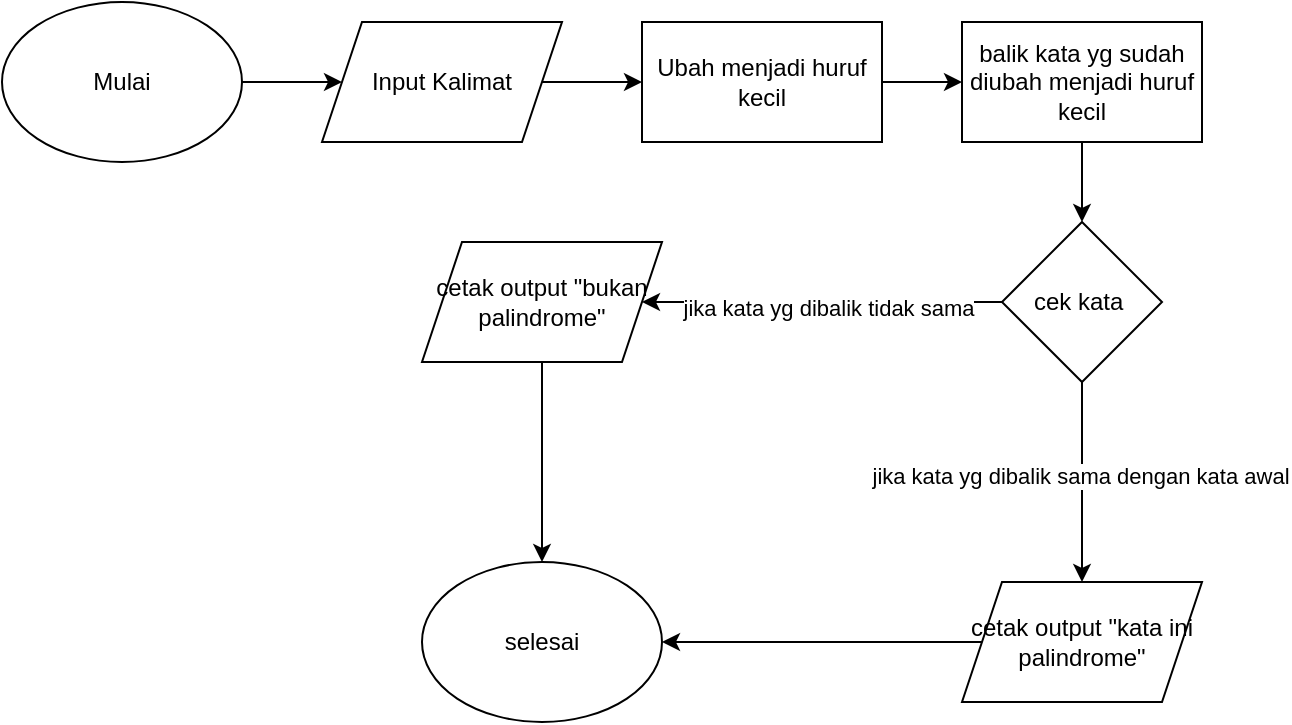 <mxfile version="21.5.2" type="device">
  <diagram name="Page-1" id="iglrZz8r0JFHFEN3IPCb">
    <mxGraphModel dx="794" dy="509" grid="1" gridSize="10" guides="1" tooltips="1" connect="1" arrows="1" fold="1" page="1" pageScale="1" pageWidth="850" pageHeight="1100" math="0" shadow="0">
      <root>
        <mxCell id="0" />
        <mxCell id="1" parent="0" />
        <mxCell id="A4MeT4V4dEhSNgnd6LLy-5" style="edgeStyle=orthogonalEdgeStyle;rounded=0;orthogonalLoop=1;jettySize=auto;html=1;exitX=1;exitY=0.5;exitDx=0;exitDy=0;" edge="1" parent="1" source="A4MeT4V4dEhSNgnd6LLy-3" target="A4MeT4V4dEhSNgnd6LLy-4">
          <mxGeometry relative="1" as="geometry" />
        </mxCell>
        <mxCell id="A4MeT4V4dEhSNgnd6LLy-3" value="Mulai" style="ellipse;whiteSpace=wrap;html=1;" vertex="1" parent="1">
          <mxGeometry x="30" y="70" width="120" height="80" as="geometry" />
        </mxCell>
        <mxCell id="A4MeT4V4dEhSNgnd6LLy-7" style="edgeStyle=orthogonalEdgeStyle;rounded=0;orthogonalLoop=1;jettySize=auto;html=1;exitX=1;exitY=0.5;exitDx=0;exitDy=0;entryX=0;entryY=0.5;entryDx=0;entryDy=0;" edge="1" parent="1" source="A4MeT4V4dEhSNgnd6LLy-4" target="A4MeT4V4dEhSNgnd6LLy-6">
          <mxGeometry relative="1" as="geometry" />
        </mxCell>
        <mxCell id="A4MeT4V4dEhSNgnd6LLy-4" value="Input Kalimat" style="shape=parallelogram;perimeter=parallelogramPerimeter;whiteSpace=wrap;html=1;fixedSize=1;" vertex="1" parent="1">
          <mxGeometry x="190" y="80" width="120" height="60" as="geometry" />
        </mxCell>
        <mxCell id="A4MeT4V4dEhSNgnd6LLy-9" style="edgeStyle=orthogonalEdgeStyle;rounded=0;orthogonalLoop=1;jettySize=auto;html=1;exitX=1;exitY=0.5;exitDx=0;exitDy=0;entryX=0;entryY=0.5;entryDx=0;entryDy=0;" edge="1" parent="1" source="A4MeT4V4dEhSNgnd6LLy-6" target="A4MeT4V4dEhSNgnd6LLy-8">
          <mxGeometry relative="1" as="geometry" />
        </mxCell>
        <mxCell id="A4MeT4V4dEhSNgnd6LLy-6" value="Ubah menjadi huruf kecil" style="rounded=0;whiteSpace=wrap;html=1;" vertex="1" parent="1">
          <mxGeometry x="350" y="80" width="120" height="60" as="geometry" />
        </mxCell>
        <mxCell id="A4MeT4V4dEhSNgnd6LLy-11" style="edgeStyle=orthogonalEdgeStyle;rounded=0;orthogonalLoop=1;jettySize=auto;html=1;exitX=0.5;exitY=1;exitDx=0;exitDy=0;entryX=0.5;entryY=0;entryDx=0;entryDy=0;" edge="1" parent="1" source="A4MeT4V4dEhSNgnd6LLy-8" target="A4MeT4V4dEhSNgnd6LLy-10">
          <mxGeometry relative="1" as="geometry" />
        </mxCell>
        <mxCell id="A4MeT4V4dEhSNgnd6LLy-8" value="balik kata yg sudah diubah menjadi huruf kecil" style="rounded=0;whiteSpace=wrap;html=1;" vertex="1" parent="1">
          <mxGeometry x="510" y="80" width="120" height="60" as="geometry" />
        </mxCell>
        <mxCell id="A4MeT4V4dEhSNgnd6LLy-14" style="edgeStyle=orthogonalEdgeStyle;rounded=0;orthogonalLoop=1;jettySize=auto;html=1;exitX=0.5;exitY=1;exitDx=0;exitDy=0;entryX=0.5;entryY=0;entryDx=0;entryDy=0;" edge="1" parent="1" source="A4MeT4V4dEhSNgnd6LLy-10" target="A4MeT4V4dEhSNgnd6LLy-12">
          <mxGeometry relative="1" as="geometry" />
        </mxCell>
        <mxCell id="A4MeT4V4dEhSNgnd6LLy-15" value="jika kata yg dibalik sama dengan kata awal" style="edgeLabel;html=1;align=center;verticalAlign=middle;resizable=0;points=[];" vertex="1" connectable="0" parent="A4MeT4V4dEhSNgnd6LLy-14">
          <mxGeometry x="-0.06" y="-1" relative="1" as="geometry">
            <mxPoint as="offset" />
          </mxGeometry>
        </mxCell>
        <mxCell id="A4MeT4V4dEhSNgnd6LLy-16" style="edgeStyle=orthogonalEdgeStyle;rounded=0;orthogonalLoop=1;jettySize=auto;html=1;exitX=0;exitY=0.5;exitDx=0;exitDy=0;" edge="1" parent="1" source="A4MeT4V4dEhSNgnd6LLy-10" target="A4MeT4V4dEhSNgnd6LLy-13">
          <mxGeometry relative="1" as="geometry" />
        </mxCell>
        <mxCell id="A4MeT4V4dEhSNgnd6LLy-17" value="jika kata yg dibalik tidak sama" style="edgeLabel;html=1;align=center;verticalAlign=middle;resizable=0;points=[];" vertex="1" connectable="0" parent="A4MeT4V4dEhSNgnd6LLy-16">
          <mxGeometry x="-0.026" y="3" relative="1" as="geometry">
            <mxPoint as="offset" />
          </mxGeometry>
        </mxCell>
        <mxCell id="A4MeT4V4dEhSNgnd6LLy-10" value="cek kata&amp;nbsp;" style="rhombus;whiteSpace=wrap;html=1;" vertex="1" parent="1">
          <mxGeometry x="530" y="180" width="80" height="80" as="geometry" />
        </mxCell>
        <mxCell id="A4MeT4V4dEhSNgnd6LLy-20" style="edgeStyle=orthogonalEdgeStyle;rounded=0;orthogonalLoop=1;jettySize=auto;html=1;exitX=0;exitY=0.5;exitDx=0;exitDy=0;entryX=1;entryY=0.5;entryDx=0;entryDy=0;" edge="1" parent="1" source="A4MeT4V4dEhSNgnd6LLy-12" target="A4MeT4V4dEhSNgnd6LLy-18">
          <mxGeometry relative="1" as="geometry" />
        </mxCell>
        <mxCell id="A4MeT4V4dEhSNgnd6LLy-12" value="cetak output &quot;kata ini palindrome&quot;" style="shape=parallelogram;perimeter=parallelogramPerimeter;whiteSpace=wrap;html=1;fixedSize=1;" vertex="1" parent="1">
          <mxGeometry x="510" y="360" width="120" height="60" as="geometry" />
        </mxCell>
        <mxCell id="A4MeT4V4dEhSNgnd6LLy-19" style="edgeStyle=orthogonalEdgeStyle;rounded=0;orthogonalLoop=1;jettySize=auto;html=1;exitX=0.5;exitY=1;exitDx=0;exitDy=0;entryX=0.5;entryY=0;entryDx=0;entryDy=0;" edge="1" parent="1" source="A4MeT4V4dEhSNgnd6LLy-13" target="A4MeT4V4dEhSNgnd6LLy-18">
          <mxGeometry relative="1" as="geometry" />
        </mxCell>
        <mxCell id="A4MeT4V4dEhSNgnd6LLy-13" value="cetak output &quot;bukan palindrome&quot;" style="shape=parallelogram;perimeter=parallelogramPerimeter;whiteSpace=wrap;html=1;fixedSize=1;" vertex="1" parent="1">
          <mxGeometry x="240" y="190" width="120" height="60" as="geometry" />
        </mxCell>
        <mxCell id="A4MeT4V4dEhSNgnd6LLy-18" value="selesai" style="ellipse;whiteSpace=wrap;html=1;" vertex="1" parent="1">
          <mxGeometry x="240" y="350" width="120" height="80" as="geometry" />
        </mxCell>
      </root>
    </mxGraphModel>
  </diagram>
</mxfile>
